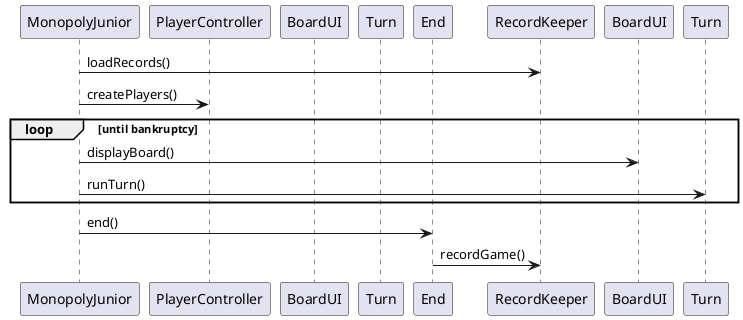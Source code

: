 @startuml SystemSequenceDiagram
    participant MonopolyJunior as Foo1
    participant PlayerController as Foo2
    participant BoardUI as Foo3
    participant Turn as Foo4
    participant End as Foo98
    participant RecordKeeper as Foo99

    Foo1 -> Foo99 : loadRecords()
    Foo1 -> Foo2 : createPlayers()
    loop until bankruptcy
        Foo1 -> BoardUI : displayBoard()
        Foo1 -> Turn : runTurn()
    end
    Foo1 -> Foo98 : end()
    Foo98 -> Foo99 : recordGame()
@enduml